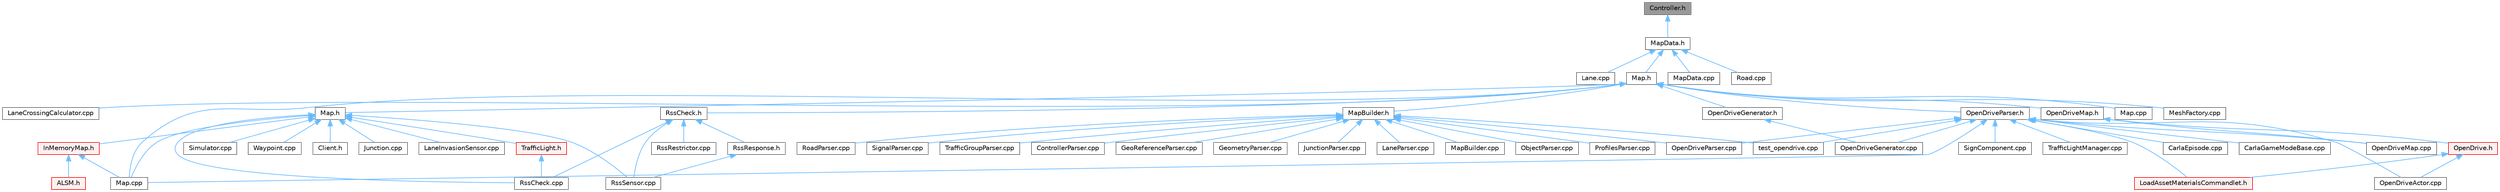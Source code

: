 digraph "Controller.h"
{
 // INTERACTIVE_SVG=YES
 // LATEX_PDF_SIZE
  bgcolor="transparent";
  edge [fontname=Helvetica,fontsize=10,labelfontname=Helvetica,labelfontsize=10];
  node [fontname=Helvetica,fontsize=10,shape=box,height=0.2,width=0.4];
  Node1 [id="Node000001",label="Controller.h",height=0.2,width=0.4,color="gray40", fillcolor="grey60", style="filled", fontcolor="black",tooltip=" "];
  Node1 -> Node2 [id="edge1_Node000001_Node000002",dir="back",color="steelblue1",style="solid",tooltip=" "];
  Node2 [id="Node000002",label="MapData.h",height=0.2,width=0.4,color="grey40", fillcolor="white", style="filled",URL="$d5/db7/MapData_8h.html",tooltip=" "];
  Node2 -> Node3 [id="edge2_Node000002_Node000003",dir="back",color="steelblue1",style="solid",tooltip=" "];
  Node3 [id="Node000003",label="Lane.cpp",height=0.2,width=0.4,color="grey40", fillcolor="white", style="filled",URL="$dc/d13/Lane_8cpp.html",tooltip=" "];
  Node2 -> Node4 [id="edge3_Node000002_Node000004",dir="back",color="steelblue1",style="solid",tooltip=" "];
  Node4 [id="Node000004",label="Map.h",height=0.2,width=0.4,color="grey40", fillcolor="white", style="filled",URL="$df/d64/road_2Map_8h.html",tooltip=" "];
  Node4 -> Node5 [id="edge4_Node000004_Node000005",dir="back",color="steelblue1",style="solid",tooltip=" "];
  Node5 [id="Node000005",label="LaneCrossingCalculator.cpp",height=0.2,width=0.4,color="grey40", fillcolor="white", style="filled",URL="$d5/da4/LaneCrossingCalculator_8cpp.html",tooltip=" "];
  Node4 -> Node6 [id="edge5_Node000004_Node000006",dir="back",color="steelblue1",style="solid",tooltip=" "];
  Node6 [id="Node000006",label="Map.cpp",height=0.2,width=0.4,color="grey40", fillcolor="white", style="filled",URL="$db/da0/client_2Map_8cpp.html",tooltip=" "];
  Node4 -> Node7 [id="edge6_Node000004_Node000007",dir="back",color="steelblue1",style="solid",tooltip=" "];
  Node7 [id="Node000007",label="Map.cpp",height=0.2,width=0.4,color="grey40", fillcolor="white", style="filled",URL="$d9/d5a/road_2Map_8cpp.html",tooltip=" "];
  Node4 -> Node8 [id="edge7_Node000004_Node000008",dir="back",color="steelblue1",style="solid",tooltip=" "];
  Node8 [id="Node000008",label="Map.h",height=0.2,width=0.4,color="grey40", fillcolor="white", style="filled",URL="$d4/d9d/client_2Map_8h.html",tooltip=" "];
  Node8 -> Node9 [id="edge8_Node000008_Node000009",dir="back",color="steelblue1",style="solid",tooltip=" "];
  Node9 [id="Node000009",label="Client.h",height=0.2,width=0.4,color="grey40", fillcolor="white", style="filled",URL="$dd/de3/client_2Client_8h.html",tooltip=" "];
  Node8 -> Node10 [id="edge9_Node000008_Node000010",dir="back",color="steelblue1",style="solid",tooltip=" "];
  Node10 [id="Node000010",label="InMemoryMap.h",height=0.2,width=0.4,color="red", fillcolor="#FFF0F0", style="filled",URL="$d3/d89/InMemoryMap_8h.html",tooltip=" "];
  Node10 -> Node11 [id="edge10_Node000010_Node000011",dir="back",color="steelblue1",style="solid",tooltip=" "];
  Node11 [id="Node000011",label="ALSM.h",height=0.2,width=0.4,color="red", fillcolor="#FFF0F0", style="filled",URL="$dc/d2c/ALSM_8h.html",tooltip=" "];
  Node10 -> Node6 [id="edge11_Node000010_Node000006",dir="back",color="steelblue1",style="solid",tooltip=" "];
  Node8 -> Node21 [id="edge12_Node000008_Node000021",dir="back",color="steelblue1",style="solid",tooltip=" "];
  Node21 [id="Node000021",label="Junction.cpp",height=0.2,width=0.4,color="grey40", fillcolor="white", style="filled",URL="$da/d17/Junction_8cpp.html",tooltip=" "];
  Node8 -> Node22 [id="edge13_Node000008_Node000022",dir="back",color="steelblue1",style="solid",tooltip=" "];
  Node22 [id="Node000022",label="LaneInvasionSensor.cpp",height=0.2,width=0.4,color="grey40", fillcolor="white", style="filled",URL="$dd/dbc/LibCarla_2source_2carla_2client_2LaneInvasionSensor_8cpp.html",tooltip=" "];
  Node8 -> Node6 [id="edge14_Node000008_Node000006",dir="back",color="steelblue1",style="solid",tooltip=" "];
  Node8 -> Node23 [id="edge15_Node000008_Node000023",dir="back",color="steelblue1",style="solid",tooltip=" "];
  Node23 [id="Node000023",label="RssCheck.cpp",height=0.2,width=0.4,color="grey40", fillcolor="white", style="filled",URL="$d0/dce/RssCheck_8cpp.html",tooltip=" "];
  Node8 -> Node24 [id="edge16_Node000008_Node000024",dir="back",color="steelblue1",style="solid",tooltip=" "];
  Node24 [id="Node000024",label="RssSensor.cpp",height=0.2,width=0.4,color="grey40", fillcolor="white", style="filled",URL="$d8/d77/LibCarla_2source_2carla_2rss_2RssSensor_8cpp.html",tooltip=" "];
  Node8 -> Node25 [id="edge17_Node000008_Node000025",dir="back",color="steelblue1",style="solid",tooltip=" "];
  Node25 [id="Node000025",label="Simulator.cpp",height=0.2,width=0.4,color="grey40", fillcolor="white", style="filled",URL="$d2/d0c/Simulator_8cpp.html",tooltip=" "];
  Node8 -> Node26 [id="edge18_Node000008_Node000026",dir="back",color="steelblue1",style="solid",tooltip=" "];
  Node26 [id="Node000026",label="TrafficLight.h",height=0.2,width=0.4,color="red", fillcolor="#FFF0F0", style="filled",URL="$d5/d9e/TrafficLight_8h.html",tooltip=" "];
  Node26 -> Node23 [id="edge19_Node000026_Node000023",dir="back",color="steelblue1",style="solid",tooltip=" "];
  Node8 -> Node50 [id="edge20_Node000008_Node000050",dir="back",color="steelblue1",style="solid",tooltip=" "];
  Node50 [id="Node000050",label="Waypoint.cpp",height=0.2,width=0.4,color="grey40", fillcolor="white", style="filled",URL="$d7/def/client_2Waypoint_8cpp.html",tooltip=" "];
  Node4 -> Node51 [id="edge21_Node000004_Node000051",dir="back",color="steelblue1",style="solid",tooltip=" "];
  Node51 [id="Node000051",label="MapBuilder.h",height=0.2,width=0.4,color="grey40", fillcolor="white", style="filled",URL="$de/d3b/MapBuilder_8h.html",tooltip=" "];
  Node51 -> Node52 [id="edge22_Node000051_Node000052",dir="back",color="steelblue1",style="solid",tooltip=" "];
  Node52 [id="Node000052",label="ControllerParser.cpp",height=0.2,width=0.4,color="grey40", fillcolor="white", style="filled",URL="$df/d60/ControllerParser_8cpp.html",tooltip=" "];
  Node51 -> Node53 [id="edge23_Node000051_Node000053",dir="back",color="steelblue1",style="solid",tooltip=" "];
  Node53 [id="Node000053",label="GeoReferenceParser.cpp",height=0.2,width=0.4,color="grey40", fillcolor="white", style="filled",URL="$d9/d3e/GeoReferenceParser_8cpp.html",tooltip=" "];
  Node51 -> Node54 [id="edge24_Node000051_Node000054",dir="back",color="steelblue1",style="solid",tooltip=" "];
  Node54 [id="Node000054",label="GeometryParser.cpp",height=0.2,width=0.4,color="grey40", fillcolor="white", style="filled",URL="$d8/d49/GeometryParser_8cpp.html",tooltip=" "];
  Node51 -> Node55 [id="edge25_Node000051_Node000055",dir="back",color="steelblue1",style="solid",tooltip=" "];
  Node55 [id="Node000055",label="JunctionParser.cpp",height=0.2,width=0.4,color="grey40", fillcolor="white", style="filled",URL="$d6/d98/JunctionParser_8cpp.html",tooltip=" "];
  Node51 -> Node56 [id="edge26_Node000051_Node000056",dir="back",color="steelblue1",style="solid",tooltip=" "];
  Node56 [id="Node000056",label="LaneParser.cpp",height=0.2,width=0.4,color="grey40", fillcolor="white", style="filled",URL="$d0/d2e/LaneParser_8cpp.html",tooltip=" "];
  Node51 -> Node57 [id="edge27_Node000051_Node000057",dir="back",color="steelblue1",style="solid",tooltip=" "];
  Node57 [id="Node000057",label="MapBuilder.cpp",height=0.2,width=0.4,color="grey40", fillcolor="white", style="filled",URL="$df/da9/MapBuilder_8cpp.html",tooltip=" "];
  Node51 -> Node58 [id="edge28_Node000051_Node000058",dir="back",color="steelblue1",style="solid",tooltip=" "];
  Node58 [id="Node000058",label="ObjectParser.cpp",height=0.2,width=0.4,color="grey40", fillcolor="white", style="filled",URL="$d9/df7/ObjectParser_8cpp.html",tooltip=" "];
  Node51 -> Node59 [id="edge29_Node000051_Node000059",dir="back",color="steelblue1",style="solid",tooltip=" "];
  Node59 [id="Node000059",label="OpenDriveParser.cpp",height=0.2,width=0.4,color="grey40", fillcolor="white", style="filled",URL="$da/d5a/OpenDriveParser_8cpp.html",tooltip=" "];
  Node51 -> Node60 [id="edge30_Node000051_Node000060",dir="back",color="steelblue1",style="solid",tooltip=" "];
  Node60 [id="Node000060",label="ProfilesParser.cpp",height=0.2,width=0.4,color="grey40", fillcolor="white", style="filled",URL="$d4/d6a/ProfilesParser_8cpp.html",tooltip=" "];
  Node51 -> Node61 [id="edge31_Node000051_Node000061",dir="back",color="steelblue1",style="solid",tooltip=" "];
  Node61 [id="Node000061",label="RoadParser.cpp",height=0.2,width=0.4,color="grey40", fillcolor="white", style="filled",URL="$d7/d69/RoadParser_8cpp.html",tooltip=" "];
  Node51 -> Node62 [id="edge32_Node000051_Node000062",dir="back",color="steelblue1",style="solid",tooltip=" "];
  Node62 [id="Node000062",label="SignalParser.cpp",height=0.2,width=0.4,color="grey40", fillcolor="white", style="filled",URL="$d1/d01/SignalParser_8cpp.html",tooltip=" "];
  Node51 -> Node63 [id="edge33_Node000051_Node000063",dir="back",color="steelblue1",style="solid",tooltip=" "];
  Node63 [id="Node000063",label="TrafficGroupParser.cpp",height=0.2,width=0.4,color="grey40", fillcolor="white", style="filled",URL="$d3/d28/TrafficGroupParser_8cpp.html",tooltip=" "];
  Node51 -> Node64 [id="edge34_Node000051_Node000064",dir="back",color="steelblue1",style="solid",tooltip=" "];
  Node64 [id="Node000064",label="test_opendrive.cpp",height=0.2,width=0.4,color="grey40", fillcolor="white", style="filled",URL="$d1/dc0/test__opendrive_8cpp.html",tooltip=" "];
  Node4 -> Node65 [id="edge35_Node000004_Node000065",dir="back",color="steelblue1",style="solid",tooltip=" "];
  Node65 [id="Node000065",label="MeshFactory.cpp",height=0.2,width=0.4,color="grey40", fillcolor="white", style="filled",URL="$dd/d9c/MeshFactory_8cpp.html",tooltip=" "];
  Node4 -> Node66 [id="edge36_Node000004_Node000066",dir="back",color="steelblue1",style="solid",tooltip=" "];
  Node66 [id="Node000066",label="OpenDriveGenerator.h",height=0.2,width=0.4,color="grey40", fillcolor="white", style="filled",URL="$d9/df1/OpenDriveGenerator_8h.html",tooltip=" "];
  Node66 -> Node67 [id="edge37_Node000066_Node000067",dir="back",color="steelblue1",style="solid",tooltip=" "];
  Node67 [id="Node000067",label="OpenDriveGenerator.cpp",height=0.2,width=0.4,color="grey40", fillcolor="white", style="filled",URL="$dc/d85/OpenDriveGenerator_8cpp.html",tooltip=" "];
  Node4 -> Node68 [id="edge38_Node000004_Node000068",dir="back",color="steelblue1",style="solid",tooltip=" "];
  Node68 [id="Node000068",label="OpenDriveMap.h",height=0.2,width=0.4,color="grey40", fillcolor="white", style="filled",URL="$d6/d95/OpenDriveMap_8h.html",tooltip=" "];
  Node68 -> Node69 [id="edge39_Node000068_Node000069",dir="back",color="steelblue1",style="solid",tooltip=" "];
  Node69 [id="Node000069",label="OpenDrive.h",height=0.2,width=0.4,color="red", fillcolor="#FFF0F0", style="filled",URL="$d1/d9b/Unreal_2CarlaUE4_2Plugins_2Carla_2Source_2Carla_2OpenDrive_2OpenDrive_8h.html",tooltip=" "];
  Node69 -> Node105 [id="edge40_Node000069_Node000105",dir="back",color="steelblue1",style="solid",tooltip=" "];
  Node105 [id="Node000105",label="LoadAssetMaterialsCommandlet.h",height=0.2,width=0.4,color="red", fillcolor="#FFF0F0", style="filled",URL="$d9/d9c/LoadAssetMaterialsCommandlet_8h.html",tooltip=" "];
  Node69 -> Node106 [id="edge41_Node000069_Node000106",dir="back",color="steelblue1",style="solid",tooltip=" "];
  Node106 [id="Node000106",label="OpenDriveActor.cpp",height=0.2,width=0.4,color="grey40", fillcolor="white", style="filled",URL="$d4/de0/OpenDriveActor_8cpp.html",tooltip=" "];
  Node68 -> Node189 [id="edge42_Node000068_Node000189",dir="back",color="steelblue1",style="solid",tooltip=" "];
  Node189 [id="Node000189",label="OpenDriveMap.cpp",height=0.2,width=0.4,color="grey40", fillcolor="white", style="filled",URL="$d6/de7/OpenDriveMap_8cpp.html",tooltip=" "];
  Node4 -> Node190 [id="edge43_Node000004_Node000190",dir="back",color="steelblue1",style="solid",tooltip=" "];
  Node190 [id="Node000190",label="OpenDriveParser.h",height=0.2,width=0.4,color="grey40", fillcolor="white", style="filled",URL="$d1/dd9/OpenDriveParser_8h.html",tooltip=" "];
  Node190 -> Node77 [id="edge44_Node000190_Node000077",dir="back",color="steelblue1",style="solid",tooltip=" "];
  Node77 [id="Node000077",label="CarlaEpisode.cpp",height=0.2,width=0.4,color="grey40", fillcolor="white", style="filled",URL="$d6/dd9/CarlaEpisode_8cpp.html",tooltip=" "];
  Node190 -> Node73 [id="edge45_Node000190_Node000073",dir="back",color="steelblue1",style="solid",tooltip=" "];
  Node73 [id="Node000073",label="CarlaGameModeBase.cpp",height=0.2,width=0.4,color="grey40", fillcolor="white", style="filled",URL="$d0/d2e/CarlaGameModeBase_8cpp.html",tooltip=" "];
  Node190 -> Node105 [id="edge46_Node000190_Node000105",dir="back",color="steelblue1",style="solid",tooltip=" "];
  Node190 -> Node6 [id="edge47_Node000190_Node000006",dir="back",color="steelblue1",style="solid",tooltip=" "];
  Node190 -> Node106 [id="edge48_Node000190_Node000106",dir="back",color="steelblue1",style="solid",tooltip=" "];
  Node190 -> Node67 [id="edge49_Node000190_Node000067",dir="back",color="steelblue1",style="solid",tooltip=" "];
  Node190 -> Node189 [id="edge50_Node000190_Node000189",dir="back",color="steelblue1",style="solid",tooltip=" "];
  Node190 -> Node59 [id="edge51_Node000190_Node000059",dir="back",color="steelblue1",style="solid",tooltip=" "];
  Node190 -> Node108 [id="edge52_Node000190_Node000108",dir="back",color="steelblue1",style="solid",tooltip=" "];
  Node108 [id="Node000108",label="SignComponent.cpp",height=0.2,width=0.4,color="grey40", fillcolor="white", style="filled",URL="$d9/dbd/SignComponent_8cpp.html",tooltip=" "];
  Node190 -> Node98 [id="edge53_Node000190_Node000098",dir="back",color="steelblue1",style="solid",tooltip=" "];
  Node98 [id="Node000098",label="TrafficLightManager.cpp",height=0.2,width=0.4,color="grey40", fillcolor="white", style="filled",URL="$d6/d3f/TrafficLightManager_8cpp.html",tooltip=" "];
  Node190 -> Node64 [id="edge54_Node000190_Node000064",dir="back",color="steelblue1",style="solid",tooltip=" "];
  Node4 -> Node191 [id="edge55_Node000004_Node000191",dir="back",color="steelblue1",style="solid",tooltip=" "];
  Node191 [id="Node000191",label="RssCheck.h",height=0.2,width=0.4,color="grey40", fillcolor="white", style="filled",URL="$d8/dab/RssCheck_8h.html",tooltip=" "];
  Node191 -> Node23 [id="edge56_Node000191_Node000023",dir="back",color="steelblue1",style="solid",tooltip=" "];
  Node191 -> Node192 [id="edge57_Node000191_Node000192",dir="back",color="steelblue1",style="solid",tooltip=" "];
  Node192 [id="Node000192",label="RssResponse.h",height=0.2,width=0.4,color="grey40", fillcolor="white", style="filled",URL="$d1/dfa/RssResponse_8h.html",tooltip=" "];
  Node192 -> Node24 [id="edge58_Node000192_Node000024",dir="back",color="steelblue1",style="solid",tooltip=" "];
  Node191 -> Node193 [id="edge59_Node000191_Node000193",dir="back",color="steelblue1",style="solid",tooltip=" "];
  Node193 [id="Node000193",label="RssRestrictor.cpp",height=0.2,width=0.4,color="grey40", fillcolor="white", style="filled",URL="$de/dfe/RssRestrictor_8cpp.html",tooltip=" "];
  Node191 -> Node24 [id="edge60_Node000191_Node000024",dir="back",color="steelblue1",style="solid",tooltip=" "];
  Node2 -> Node194 [id="edge61_Node000002_Node000194",dir="back",color="steelblue1",style="solid",tooltip=" "];
  Node194 [id="Node000194",label="MapData.cpp",height=0.2,width=0.4,color="grey40", fillcolor="white", style="filled",URL="$d9/d71/MapData_8cpp.html",tooltip=" "];
  Node2 -> Node195 [id="edge62_Node000002_Node000195",dir="back",color="steelblue1",style="solid",tooltip=" "];
  Node195 [id="Node000195",label="Road.cpp",height=0.2,width=0.4,color="grey40", fillcolor="white", style="filled",URL="$dc/d2f/Road_8cpp.html",tooltip=" "];
}
